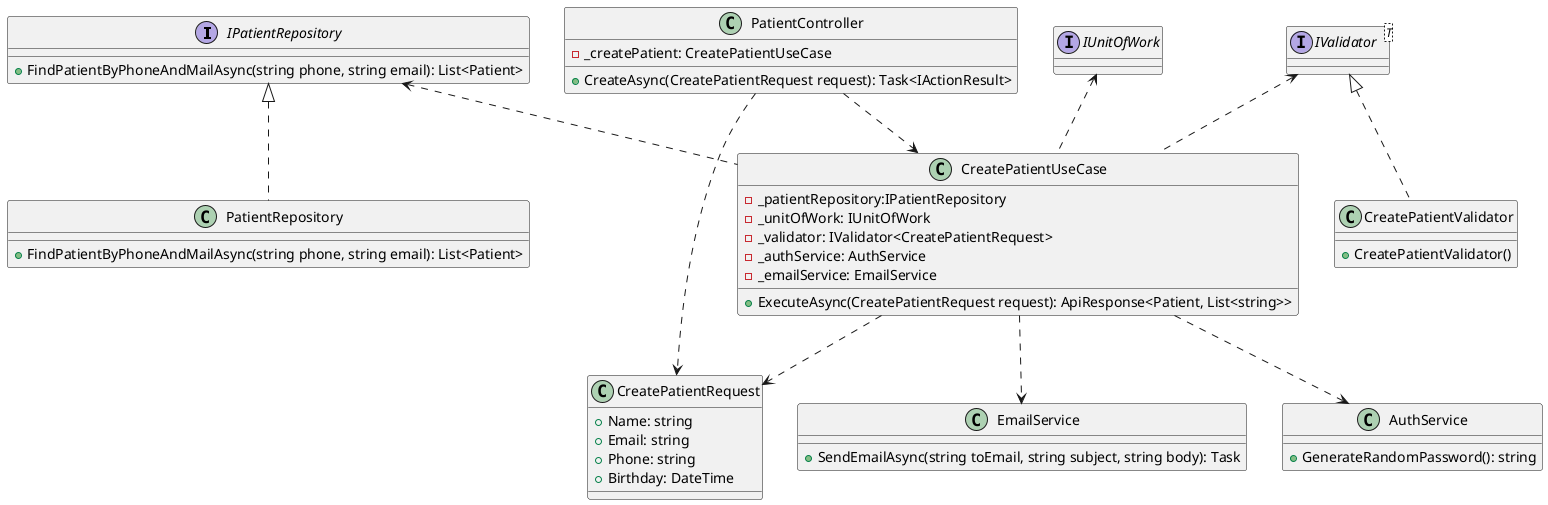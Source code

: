@startuml
interface IPatientRepository{
+FindPatientByPhoneAndMailAsync(string phone, string email): List<Patient>
}
interface IValidator<T>
interface IUnitOfWork

class PatientRepository {
+FindPatientByPhoneAndMailAsync(string phone, string email): List<Patient>
}

class CreatePatientUseCase {
  - _patientRepository:IPatientRepository
  - _unitOfWork: IUnitOfWork
  - _validator: IValidator<CreatePatientRequest>
  - _authService: AuthService
  - _emailService: EmailService
  +ExecuteAsync(CreatePatientRequest request): ApiResponse<Patient, List<string>>
}

class CreatePatientValidator {
  + CreatePatientValidator()
}

class PatientController {
  -  _createPatient: CreatePatientUseCase
  + CreateAsync(CreatePatientRequest request): Task<IActionResult>
}

class CreatePatientRequest {
  + Name: string
  + Email: string
  + Phone: string
  + Birthday: DateTime
}


class AuthService {
  + GenerateRandomPassword(): string
}

class EmailService {
  + SendEmailAsync(string toEmail, string subject, string body): Task
}

IPatientRepository <|.. PatientRepository
IPatientRepository <.. CreatePatientUseCase
IUnitOfWork <.. CreatePatientUseCase
IValidator <|.. CreatePatientValidator
IValidator <.. CreatePatientUseCase

CreatePatientUseCase ..> CreatePatientRequest
CreatePatientUseCase ..> AuthService
CreatePatientUseCase ..> EmailService
PatientController ..> CreatePatientUseCase
PatientController ..> CreatePatientRequest

@enduml
